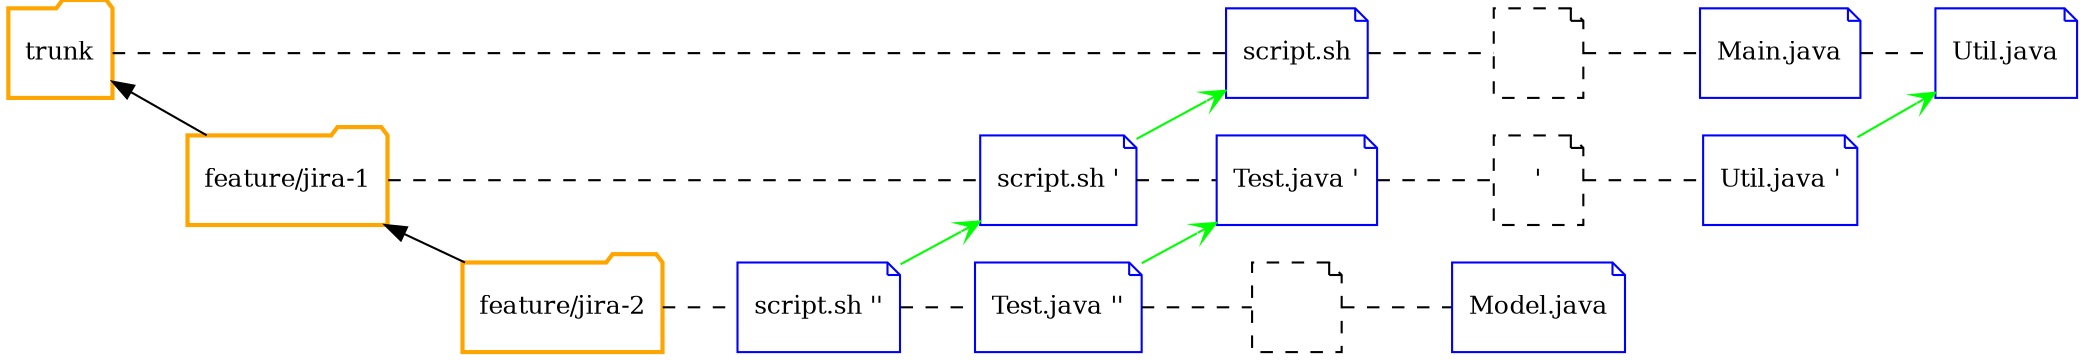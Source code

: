 digraph svn_branch {
    rankdir="LR";
    bgcolor="transparent";

    node[width=0.6,height=0.6, shape=folder,fontsize=12.0,color=orange];
    "trunk"[label="trunk",group="trunk",style="bold"];
    "feature_1"[label="feature/jira-1",group="feature_1",style="bold"];
    "feature_2"[label="feature/jira-2",group="feature_2",style="bold"];

    node[width=0.6,height=0.6, shape=note,fontsize=12.0];
    "file_1"[label="script.sh",group="trunk",color="blue"]
    "file_2"[label="",group="trunk",style="dashed",color=""]
    "file_3"[label="Main.java",group="trunk",color="blue"]
    "file_4"[label="Util.java",group="trunk",color="blue"]
    "file__1"[label="script.sh '",group="feature_1",color="blue"]
    "file__2"[label="Test.java '",group="feature_1",color="blue"]
    "file__3"[label="'",group="feature_1",style="dashed",color=""]
    "file__4"[label="Util.java '",group="feature_1",color="blue"]
    "file___1"[label="script.sh ''",group="feature_2",color="blue"]
    "file___2"[label="Test.java ''",group="feature_2",color="blue"]
    "file___3"[label="",group="feature_2",style=dashed,color=""]
    "file___4"[label="Model.java",group="feature_2",color="blue"]

    edge[weight=2,arrowhead=open,dir="back"];
    "trunk" -> "feature_1";
    "feature_1" -> "feature_2";

    edge[weight=2,arrowhead=none,dir="forward",style=dashed];
    "trunk" -> "file_1";
    "feature_1" -> "file__1";
    "feature_2" -> "file___1";

    edge[weight=2,arrowhead=none,dir="forward"];
    "file_1" -> "file_2";
    "file_2" -> "file_3";
    "file_3" -> "file_4";
    "file__1" -> "file__2";
    "file__2" -> "file__3";
    "file__3" -> "file__4";
    "file___1" -> "file___2";
    "file___2" -> "file___3";
    "file___3" -> "file___4";

    edge[weight=2,arrowhead=open,style="",color=green];
    "file__1" -> "file_1"
    "file___1" -> "file__1"
    "file___2" -> "file__2"
    "file__4" -> "file_4"

}
